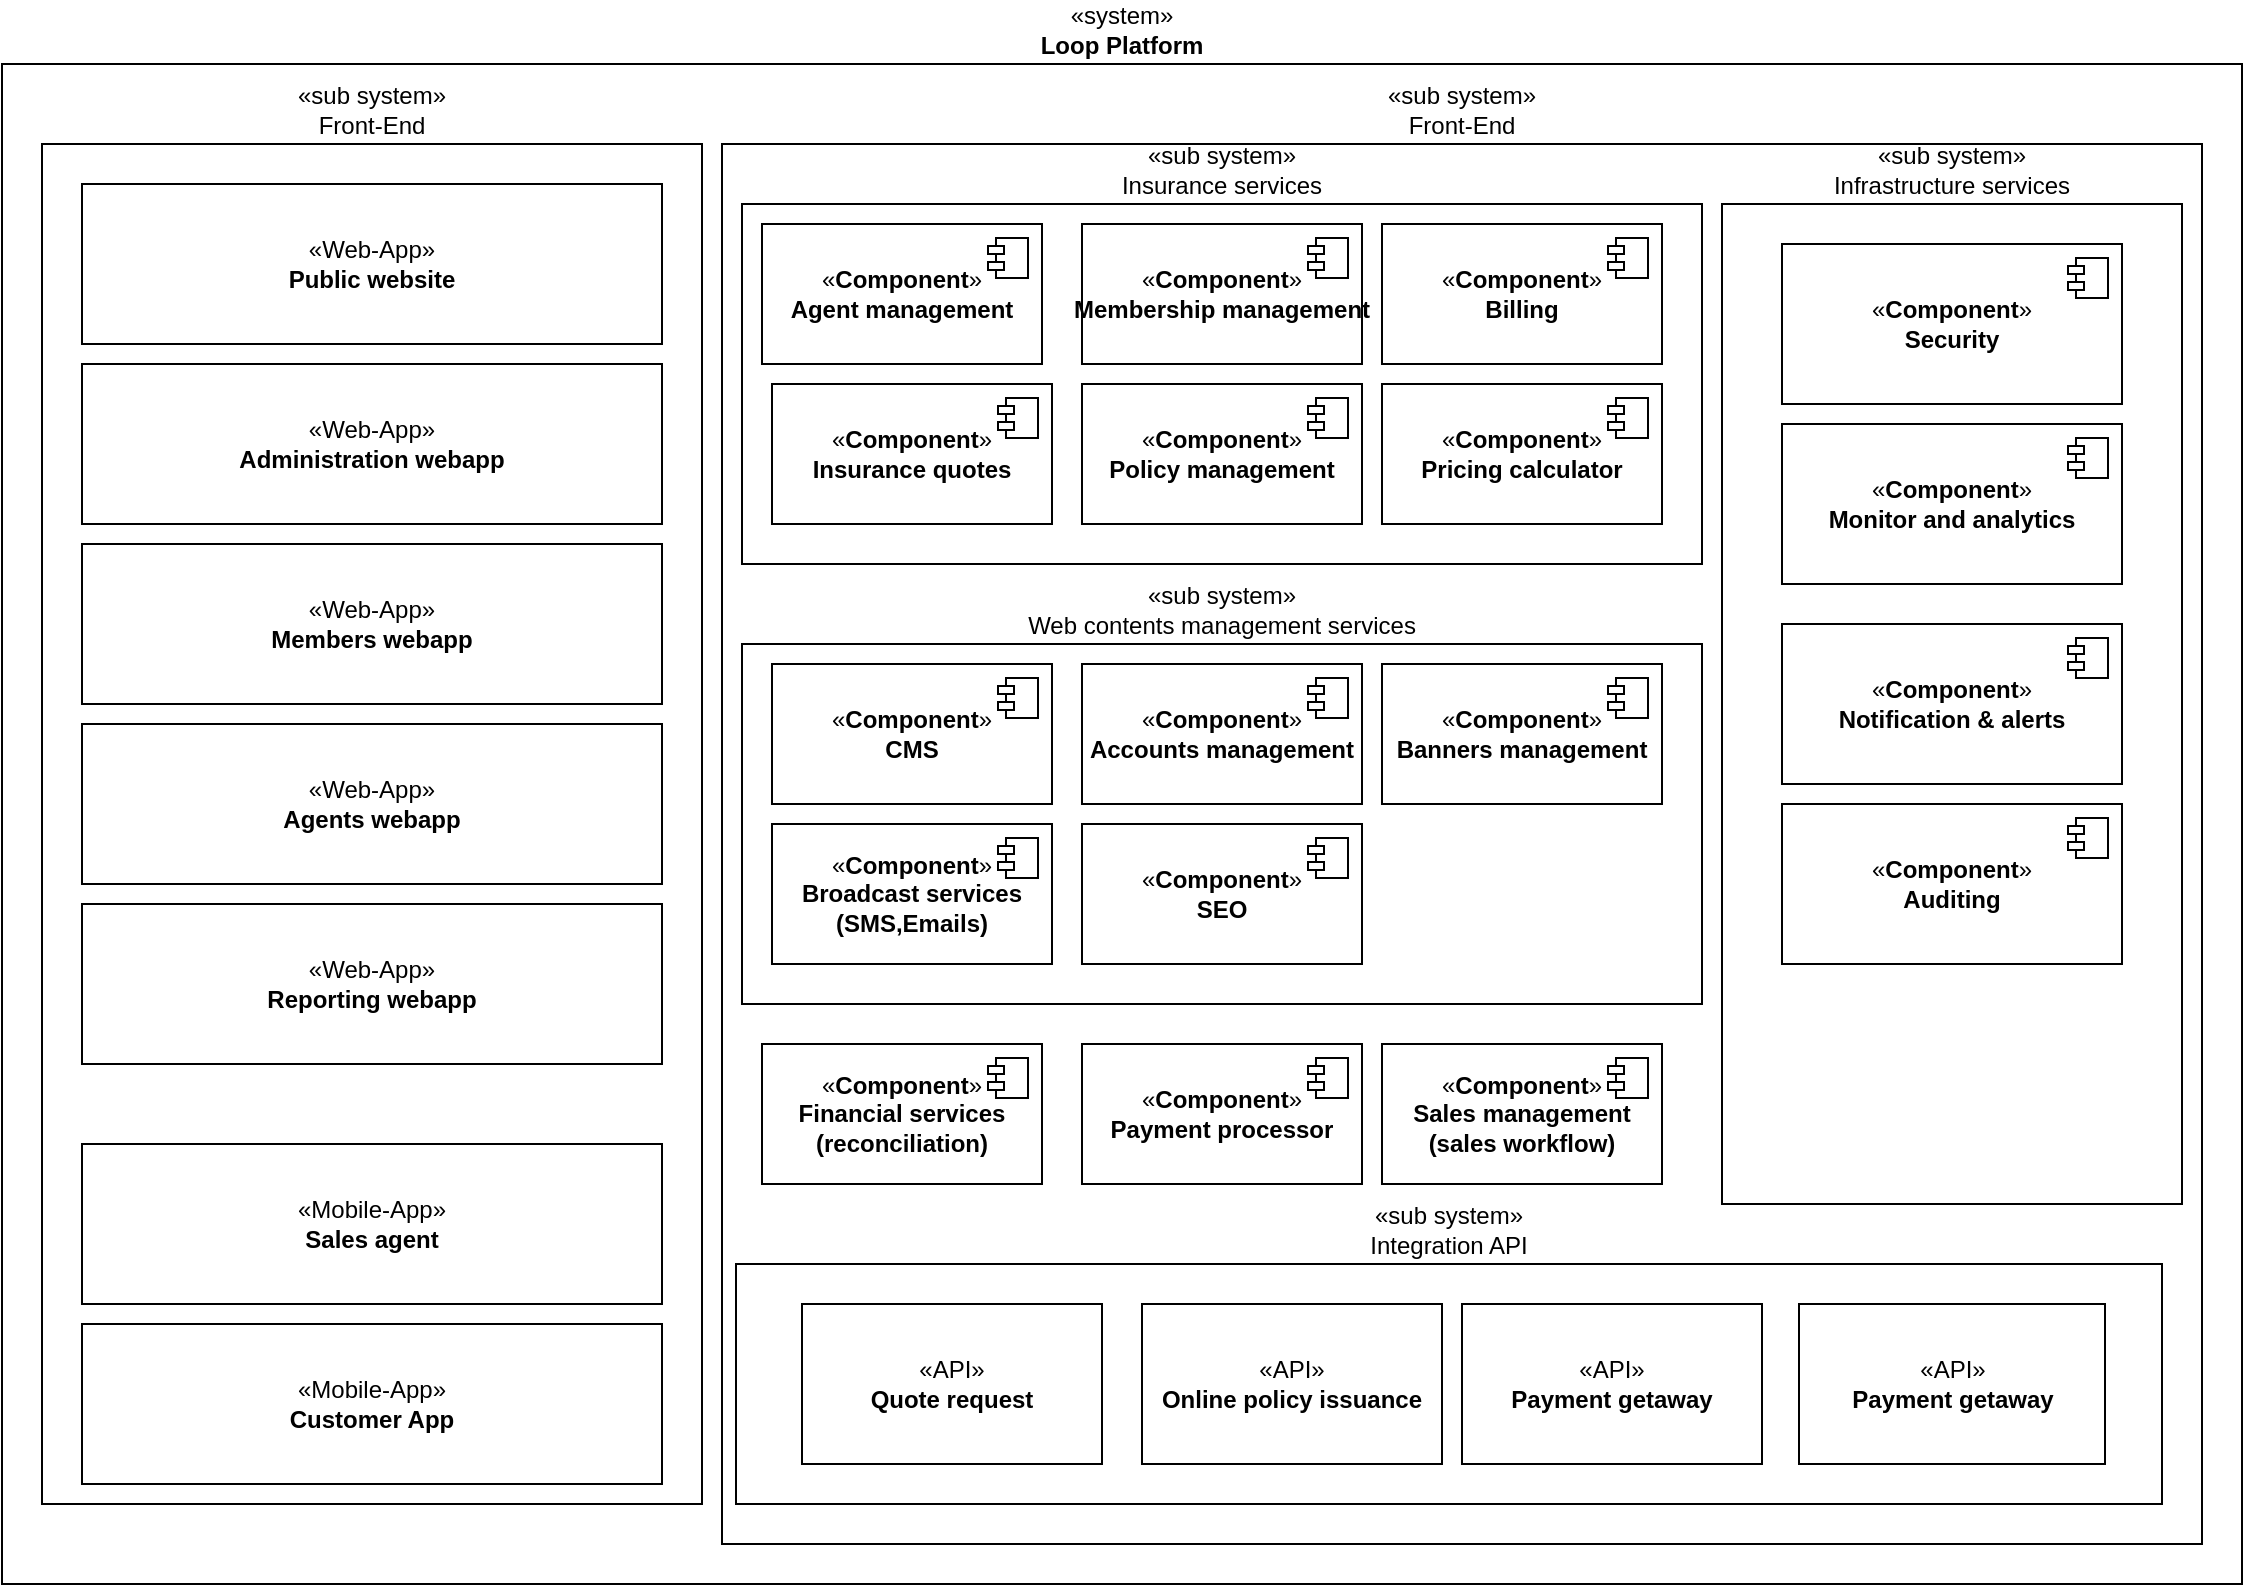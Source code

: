 <mxfile version="22.1.0" type="github">
  <diagram name="Page-1" id="wlGcVg42YUrY9pGvJpld">
    <mxGraphModel dx="2232" dy="2051" grid="1" gridSize="10" guides="1" tooltips="1" connect="1" arrows="1" fold="1" page="1" pageScale="1" pageWidth="827" pageHeight="1169" math="0" shadow="0">
      <root>
        <mxCell id="0" />
        <mxCell id="1" parent="0" />
        <mxCell id="sCf-_8V1j8Z7mfwjMRkq-7" value="«system»&lt;br&gt;&lt;b&gt;Loop Platform&lt;/b&gt;" style="html=1;whiteSpace=wrap;labelPosition=center;verticalLabelPosition=top;align=center;verticalAlign=bottom;" vertex="1" parent="1">
          <mxGeometry x="-20" width="1120" height="760" as="geometry" />
        </mxCell>
        <mxCell id="sCf-_8V1j8Z7mfwjMRkq-8" value="«sub system»&lt;br&gt;Front-End" style="html=1;whiteSpace=wrap;labelPosition=center;verticalLabelPosition=top;align=center;verticalAlign=bottom;" vertex="1" parent="1">
          <mxGeometry y="40" width="330" height="680" as="geometry" />
        </mxCell>
        <mxCell id="sCf-_8V1j8Z7mfwjMRkq-9" value="«sub system»&lt;br&gt;Front-End" style="html=1;whiteSpace=wrap;labelPosition=center;verticalLabelPosition=top;align=center;verticalAlign=bottom;" vertex="1" parent="1">
          <mxGeometry x="340" y="40" width="740" height="700" as="geometry" />
        </mxCell>
        <mxCell id="sCf-_8V1j8Z7mfwjMRkq-10" value="«Web-App»&lt;br&gt;&lt;b&gt;Public website&lt;/b&gt;" style="html=1;whiteSpace=wrap;" vertex="1" parent="1">
          <mxGeometry x="20" y="60" width="290" height="80" as="geometry" />
        </mxCell>
        <mxCell id="sCf-_8V1j8Z7mfwjMRkq-11" value="«Web-App»&lt;br&gt;&lt;b&gt;Administration webapp&lt;/b&gt;" style="html=1;whiteSpace=wrap;" vertex="1" parent="1">
          <mxGeometry x="20" y="150" width="290" height="80" as="geometry" />
        </mxCell>
        <mxCell id="sCf-_8V1j8Z7mfwjMRkq-12" value="«Web-App»&lt;br&gt;&lt;b&gt;Members webapp&lt;/b&gt;" style="html=1;whiteSpace=wrap;" vertex="1" parent="1">
          <mxGeometry x="20" y="240" width="290" height="80" as="geometry" />
        </mxCell>
        <mxCell id="sCf-_8V1j8Z7mfwjMRkq-13" value="«Web-App»&lt;br&gt;&lt;b&gt;Agents webapp&lt;/b&gt;" style="html=1;whiteSpace=wrap;" vertex="1" parent="1">
          <mxGeometry x="20" y="330" width="290" height="80" as="geometry" />
        </mxCell>
        <mxCell id="sCf-_8V1j8Z7mfwjMRkq-15" value="«Web-App»&lt;br&gt;&lt;b&gt;Reporting webapp&lt;/b&gt;" style="html=1;whiteSpace=wrap;" vertex="1" parent="1">
          <mxGeometry x="20" y="420" width="290" height="80" as="geometry" />
        </mxCell>
        <mxCell id="sCf-_8V1j8Z7mfwjMRkq-16" value="«Mobile-App»&lt;br&gt;&lt;b&gt;Sales agent&lt;/b&gt;" style="html=1;whiteSpace=wrap;" vertex="1" parent="1">
          <mxGeometry x="20" y="540" width="290" height="80" as="geometry" />
        </mxCell>
        <mxCell id="sCf-_8V1j8Z7mfwjMRkq-17" value="«Mobile-App»&lt;br&gt;&lt;b&gt;Customer App&lt;/b&gt;" style="html=1;whiteSpace=wrap;" vertex="1" parent="1">
          <mxGeometry x="20" y="630" width="290" height="80" as="geometry" />
        </mxCell>
        <mxCell id="sCf-_8V1j8Z7mfwjMRkq-19" value="«sub system»&lt;br&gt;Infrastructure services" style="html=1;whiteSpace=wrap;labelPosition=center;verticalLabelPosition=top;align=center;verticalAlign=bottom;" vertex="1" parent="1">
          <mxGeometry x="840" y="70" width="230" height="500" as="geometry" />
        </mxCell>
        <mxCell id="sCf-_8V1j8Z7mfwjMRkq-20" value="«sub system»&lt;br&gt;Insurance services" style="html=1;whiteSpace=wrap;labelPosition=center;verticalLabelPosition=top;align=center;verticalAlign=bottom;" vertex="1" parent="1">
          <mxGeometry x="350" y="70" width="480" height="180" as="geometry" />
        </mxCell>
        <mxCell id="sCf-_8V1j8Z7mfwjMRkq-21" value="«sub system»&lt;br&gt;Integration API" style="html=1;whiteSpace=wrap;labelPosition=center;verticalLabelPosition=top;align=center;verticalAlign=bottom;" vertex="1" parent="1">
          <mxGeometry x="347" y="600" width="713" height="120" as="geometry" />
        </mxCell>
        <mxCell id="sCf-_8V1j8Z7mfwjMRkq-22" value="«sub system»&lt;br&gt;Web contents management services" style="html=1;whiteSpace=wrap;labelPosition=center;verticalLabelPosition=top;align=center;verticalAlign=bottom;" vertex="1" parent="1">
          <mxGeometry x="350" y="290" width="480" height="180" as="geometry" />
        </mxCell>
        <mxCell id="sCf-_8V1j8Z7mfwjMRkq-25" value="«&lt;b style=&quot;border-color: var(--border-color);&quot;&gt;Component&lt;/b&gt;»&lt;br&gt;&lt;b&gt;Agent&amp;nbsp;&lt;/b&gt;&lt;b style=&quot;border-color: var(--border-color);&quot;&gt;management&lt;/b&gt;" style="html=1;dropTarget=0;whiteSpace=wrap;" vertex="1" parent="1">
          <mxGeometry x="360" y="80" width="140" height="70" as="geometry" />
        </mxCell>
        <mxCell id="sCf-_8V1j8Z7mfwjMRkq-26" value="" style="shape=module;jettyWidth=8;jettyHeight=4;" vertex="1" parent="sCf-_8V1j8Z7mfwjMRkq-25">
          <mxGeometry x="1" width="20" height="20" relative="1" as="geometry">
            <mxPoint x="-27" y="7" as="offset" />
          </mxGeometry>
        </mxCell>
        <mxCell id="sCf-_8V1j8Z7mfwjMRkq-27" value="«&lt;b style=&quot;border-color: var(--border-color);&quot;&gt;Component&lt;/b&gt;»&lt;br&gt;&lt;b&gt;Billing&lt;/b&gt;" style="html=1;dropTarget=0;whiteSpace=wrap;" vertex="1" parent="1">
          <mxGeometry x="670" y="80" width="140" height="70" as="geometry" />
        </mxCell>
        <mxCell id="sCf-_8V1j8Z7mfwjMRkq-28" value="" style="shape=module;jettyWidth=8;jettyHeight=4;" vertex="1" parent="sCf-_8V1j8Z7mfwjMRkq-27">
          <mxGeometry x="1" width="20" height="20" relative="1" as="geometry">
            <mxPoint x="-27" y="7" as="offset" />
          </mxGeometry>
        </mxCell>
        <mxCell id="sCf-_8V1j8Z7mfwjMRkq-29" value="«&lt;b style=&quot;border-color: var(--border-color);&quot;&gt;Component&lt;/b&gt;»&lt;br&gt;&lt;b&gt;Membership&amp;nbsp;&lt;/b&gt;&lt;b style=&quot;border-color: var(--border-color);&quot;&gt;management&lt;/b&gt;" style="html=1;dropTarget=0;whiteSpace=wrap;" vertex="1" parent="1">
          <mxGeometry x="520" y="80" width="140" height="70" as="geometry" />
        </mxCell>
        <mxCell id="sCf-_8V1j8Z7mfwjMRkq-30" value="" style="shape=module;jettyWidth=8;jettyHeight=4;" vertex="1" parent="sCf-_8V1j8Z7mfwjMRkq-29">
          <mxGeometry x="1" width="20" height="20" relative="1" as="geometry">
            <mxPoint x="-27" y="7" as="offset" />
          </mxGeometry>
        </mxCell>
        <mxCell id="sCf-_8V1j8Z7mfwjMRkq-33" value="«&lt;b style=&quot;border-color: var(--border-color);&quot;&gt;Component&lt;/b&gt;»&lt;br&gt;&lt;b&gt;Insurance quotes&lt;/b&gt;" style="html=1;dropTarget=0;whiteSpace=wrap;" vertex="1" parent="1">
          <mxGeometry x="365" y="160" width="140" height="70" as="geometry" />
        </mxCell>
        <mxCell id="sCf-_8V1j8Z7mfwjMRkq-34" value="" style="shape=module;jettyWidth=8;jettyHeight=4;" vertex="1" parent="sCf-_8V1j8Z7mfwjMRkq-33">
          <mxGeometry x="1" width="20" height="20" relative="1" as="geometry">
            <mxPoint x="-27" y="7" as="offset" />
          </mxGeometry>
        </mxCell>
        <mxCell id="sCf-_8V1j8Z7mfwjMRkq-35" value="«&lt;b style=&quot;border-color: var(--border-color);&quot;&gt;Component&lt;/b&gt;»&lt;br&gt;&lt;b&gt;Policy&amp;nbsp;&lt;/b&gt;&lt;b style=&quot;border-color: var(--border-color);&quot;&gt;management&lt;/b&gt;" style="html=1;dropTarget=0;whiteSpace=wrap;" vertex="1" parent="1">
          <mxGeometry x="520" y="160" width="140" height="70" as="geometry" />
        </mxCell>
        <mxCell id="sCf-_8V1j8Z7mfwjMRkq-36" value="" style="shape=module;jettyWidth=8;jettyHeight=4;" vertex="1" parent="sCf-_8V1j8Z7mfwjMRkq-35">
          <mxGeometry x="1" width="20" height="20" relative="1" as="geometry">
            <mxPoint x="-27" y="7" as="offset" />
          </mxGeometry>
        </mxCell>
        <mxCell id="sCf-_8V1j8Z7mfwjMRkq-37" value="«&lt;b style=&quot;border-color: var(--border-color);&quot;&gt;Component&lt;/b&gt;»&lt;br&gt;&lt;b&gt;Pricing calculator&lt;/b&gt;" style="html=1;dropTarget=0;whiteSpace=wrap;" vertex="1" parent="1">
          <mxGeometry x="670" y="160" width="140" height="70" as="geometry" />
        </mxCell>
        <mxCell id="sCf-_8V1j8Z7mfwjMRkq-38" value="" style="shape=module;jettyWidth=8;jettyHeight=4;" vertex="1" parent="sCf-_8V1j8Z7mfwjMRkq-37">
          <mxGeometry x="1" width="20" height="20" relative="1" as="geometry">
            <mxPoint x="-27" y="7" as="offset" />
          </mxGeometry>
        </mxCell>
        <mxCell id="sCf-_8V1j8Z7mfwjMRkq-39" value="«&lt;b style=&quot;border-color: var(--border-color);&quot;&gt;Component&lt;/b&gt;»&lt;br&gt;&lt;b&gt;Security&lt;/b&gt;" style="html=1;dropTarget=0;whiteSpace=wrap;" vertex="1" parent="1">
          <mxGeometry x="870" y="90" width="170" height="80" as="geometry" />
        </mxCell>
        <mxCell id="sCf-_8V1j8Z7mfwjMRkq-40" value="" style="shape=module;jettyWidth=8;jettyHeight=4;" vertex="1" parent="sCf-_8V1j8Z7mfwjMRkq-39">
          <mxGeometry x="1" width="20" height="20" relative="1" as="geometry">
            <mxPoint x="-27" y="7" as="offset" />
          </mxGeometry>
        </mxCell>
        <mxCell id="sCf-_8V1j8Z7mfwjMRkq-41" value="«&lt;b style=&quot;border-color: var(--border-color);&quot;&gt;Component&lt;/b&gt;»&lt;br&gt;&lt;b&gt;Auditing&lt;/b&gt;" style="html=1;dropTarget=0;whiteSpace=wrap;" vertex="1" parent="1">
          <mxGeometry x="870" y="370" width="170" height="80" as="geometry" />
        </mxCell>
        <mxCell id="sCf-_8V1j8Z7mfwjMRkq-42" value="" style="shape=module;jettyWidth=8;jettyHeight=4;" vertex="1" parent="sCf-_8V1j8Z7mfwjMRkq-41">
          <mxGeometry x="1" width="20" height="20" relative="1" as="geometry">
            <mxPoint x="-27" y="7" as="offset" />
          </mxGeometry>
        </mxCell>
        <mxCell id="sCf-_8V1j8Z7mfwjMRkq-43" value="«&lt;b style=&quot;border-color: var(--border-color);&quot;&gt;Component&lt;/b&gt;»&lt;br&gt;&lt;b&gt;Notification &amp;amp; alerts&lt;/b&gt;" style="html=1;dropTarget=0;whiteSpace=wrap;" vertex="1" parent="1">
          <mxGeometry x="870" y="280" width="170" height="80" as="geometry" />
        </mxCell>
        <mxCell id="sCf-_8V1j8Z7mfwjMRkq-44" value="" style="shape=module;jettyWidth=8;jettyHeight=4;" vertex="1" parent="sCf-_8V1j8Z7mfwjMRkq-43">
          <mxGeometry x="1" width="20" height="20" relative="1" as="geometry">
            <mxPoint x="-27" y="7" as="offset" />
          </mxGeometry>
        </mxCell>
        <mxCell id="sCf-_8V1j8Z7mfwjMRkq-45" value="«&lt;b style=&quot;border-color: var(--border-color);&quot;&gt;Component&lt;/b&gt;»&lt;br&gt;&lt;b&gt;Monitor and analytics&lt;/b&gt;" style="html=1;dropTarget=0;whiteSpace=wrap;" vertex="1" parent="1">
          <mxGeometry x="870" y="180" width="170" height="80" as="geometry" />
        </mxCell>
        <mxCell id="sCf-_8V1j8Z7mfwjMRkq-46" value="" style="shape=module;jettyWidth=8;jettyHeight=4;" vertex="1" parent="sCf-_8V1j8Z7mfwjMRkq-45">
          <mxGeometry x="1" width="20" height="20" relative="1" as="geometry">
            <mxPoint x="-27" y="7" as="offset" />
          </mxGeometry>
        </mxCell>
        <mxCell id="sCf-_8V1j8Z7mfwjMRkq-47" value="«&lt;b style=&quot;border-color: var(--border-color);&quot;&gt;Component&lt;/b&gt;»&lt;br&gt;&lt;b&gt;CMS&lt;/b&gt;" style="html=1;dropTarget=0;whiteSpace=wrap;" vertex="1" parent="1">
          <mxGeometry x="365" y="300" width="140" height="70" as="geometry" />
        </mxCell>
        <mxCell id="sCf-_8V1j8Z7mfwjMRkq-48" value="" style="shape=module;jettyWidth=8;jettyHeight=4;" vertex="1" parent="sCf-_8V1j8Z7mfwjMRkq-47">
          <mxGeometry x="1" width="20" height="20" relative="1" as="geometry">
            <mxPoint x="-27" y="7" as="offset" />
          </mxGeometry>
        </mxCell>
        <mxCell id="sCf-_8V1j8Z7mfwjMRkq-51" value="«&lt;b style=&quot;border-color: var(--border-color);&quot;&gt;Component&lt;/b&gt;»&lt;br&gt;&lt;b&gt;Accounts&amp;nbsp;&lt;/b&gt;&lt;b style=&quot;border-color: var(--border-color);&quot;&gt;management&lt;/b&gt;" style="html=1;dropTarget=0;whiteSpace=wrap;" vertex="1" parent="1">
          <mxGeometry x="520" y="300" width="140" height="70" as="geometry" />
        </mxCell>
        <mxCell id="sCf-_8V1j8Z7mfwjMRkq-52" value="" style="shape=module;jettyWidth=8;jettyHeight=4;" vertex="1" parent="sCf-_8V1j8Z7mfwjMRkq-51">
          <mxGeometry x="1" width="20" height="20" relative="1" as="geometry">
            <mxPoint x="-27" y="7" as="offset" />
          </mxGeometry>
        </mxCell>
        <mxCell id="sCf-_8V1j8Z7mfwjMRkq-53" value="«&lt;b style=&quot;border-color: var(--border-color);&quot;&gt;Component&lt;/b&gt;»&lt;br&gt;&lt;b&gt;SEO&lt;/b&gt;" style="html=1;dropTarget=0;whiteSpace=wrap;" vertex="1" parent="1">
          <mxGeometry x="520" y="380" width="140" height="70" as="geometry" />
        </mxCell>
        <mxCell id="sCf-_8V1j8Z7mfwjMRkq-54" value="" style="shape=module;jettyWidth=8;jettyHeight=4;" vertex="1" parent="sCf-_8V1j8Z7mfwjMRkq-53">
          <mxGeometry x="1" width="20" height="20" relative="1" as="geometry">
            <mxPoint x="-27" y="7" as="offset" />
          </mxGeometry>
        </mxCell>
        <mxCell id="sCf-_8V1j8Z7mfwjMRkq-55" value="«&lt;b style=&quot;border-color: var(--border-color);&quot;&gt;Component&lt;/b&gt;»&lt;br&gt;&lt;b&gt;Broadcast services&lt;br&gt;(SMS,Emails)&lt;br&gt;&lt;/b&gt;" style="html=1;dropTarget=0;whiteSpace=wrap;" vertex="1" parent="1">
          <mxGeometry x="365" y="380" width="140" height="70" as="geometry" />
        </mxCell>
        <mxCell id="sCf-_8V1j8Z7mfwjMRkq-56" value="" style="shape=module;jettyWidth=8;jettyHeight=4;" vertex="1" parent="sCf-_8V1j8Z7mfwjMRkq-55">
          <mxGeometry x="1" width="20" height="20" relative="1" as="geometry">
            <mxPoint x="-27" y="7" as="offset" />
          </mxGeometry>
        </mxCell>
        <mxCell id="sCf-_8V1j8Z7mfwjMRkq-59" value="«&lt;b style=&quot;border-color: var(--border-color);&quot;&gt;Component&lt;/b&gt;»&lt;br&gt;&lt;b&gt;Banners&amp;nbsp;management&lt;/b&gt;" style="html=1;dropTarget=0;whiteSpace=wrap;" vertex="1" parent="1">
          <mxGeometry x="670" y="300" width="140" height="70" as="geometry" />
        </mxCell>
        <mxCell id="sCf-_8V1j8Z7mfwjMRkq-60" value="" style="shape=module;jettyWidth=8;jettyHeight=4;" vertex="1" parent="sCf-_8V1j8Z7mfwjMRkq-59">
          <mxGeometry x="1" width="20" height="20" relative="1" as="geometry">
            <mxPoint x="-27" y="7" as="offset" />
          </mxGeometry>
        </mxCell>
        <mxCell id="sCf-_8V1j8Z7mfwjMRkq-61" value="«&lt;b style=&quot;border-color: var(--border-color);&quot;&gt;Component&lt;/b&gt;»&lt;br&gt;&lt;b&gt;Financial services&lt;/b&gt;&lt;br&gt;&lt;b&gt;(reconciliation)&lt;/b&gt;" style="html=1;dropTarget=0;whiteSpace=wrap;" vertex="1" parent="1">
          <mxGeometry x="360" y="490" width="140" height="70" as="geometry" />
        </mxCell>
        <mxCell id="sCf-_8V1j8Z7mfwjMRkq-62" value="" style="shape=module;jettyWidth=8;jettyHeight=4;" vertex="1" parent="sCf-_8V1j8Z7mfwjMRkq-61">
          <mxGeometry x="1" width="20" height="20" relative="1" as="geometry">
            <mxPoint x="-27" y="7" as="offset" />
          </mxGeometry>
        </mxCell>
        <mxCell id="sCf-_8V1j8Z7mfwjMRkq-63" value="«&lt;b style=&quot;border-color: var(--border-color);&quot;&gt;Component&lt;/b&gt;»&lt;br&gt;&lt;b&gt;Payment processor&lt;/b&gt;" style="html=1;dropTarget=0;whiteSpace=wrap;" vertex="1" parent="1">
          <mxGeometry x="520" y="490" width="140" height="70" as="geometry" />
        </mxCell>
        <mxCell id="sCf-_8V1j8Z7mfwjMRkq-64" value="" style="shape=module;jettyWidth=8;jettyHeight=4;" vertex="1" parent="sCf-_8V1j8Z7mfwjMRkq-63">
          <mxGeometry x="1" width="20" height="20" relative="1" as="geometry">
            <mxPoint x="-27" y="7" as="offset" />
          </mxGeometry>
        </mxCell>
        <mxCell id="sCf-_8V1j8Z7mfwjMRkq-65" value="«&lt;b style=&quot;border-color: var(--border-color);&quot;&gt;Component&lt;/b&gt;»&lt;br&gt;&lt;b&gt;Sales&amp;nbsp;&lt;/b&gt;&lt;b style=&quot;border-color: var(--border-color);&quot;&gt;management&lt;br&gt;(sales workflow)&lt;br&gt;&lt;/b&gt;" style="html=1;dropTarget=0;whiteSpace=wrap;" vertex="1" parent="1">
          <mxGeometry x="670" y="490" width="140" height="70" as="geometry" />
        </mxCell>
        <mxCell id="sCf-_8V1j8Z7mfwjMRkq-66" value="" style="shape=module;jettyWidth=8;jettyHeight=4;" vertex="1" parent="sCf-_8V1j8Z7mfwjMRkq-65">
          <mxGeometry x="1" width="20" height="20" relative="1" as="geometry">
            <mxPoint x="-27" y="7" as="offset" />
          </mxGeometry>
        </mxCell>
        <mxCell id="sCf-_8V1j8Z7mfwjMRkq-67" value="«API»&lt;br&gt;&lt;b&gt;Quote request&lt;/b&gt;" style="html=1;whiteSpace=wrap;" vertex="1" parent="1">
          <mxGeometry x="380" y="620" width="150" height="80" as="geometry" />
        </mxCell>
        <mxCell id="sCf-_8V1j8Z7mfwjMRkq-68" value="«API»&lt;br&gt;&lt;b&gt;Online policy issuance&lt;/b&gt;" style="html=1;whiteSpace=wrap;" vertex="1" parent="1">
          <mxGeometry x="550" y="620" width="150" height="80" as="geometry" />
        </mxCell>
        <mxCell id="sCf-_8V1j8Z7mfwjMRkq-69" value="«API»&lt;br&gt;&lt;b&gt;Payment&amp;nbsp;getaway&lt;/b&gt;" style="html=1;whiteSpace=wrap;" vertex="1" parent="1">
          <mxGeometry x="710" y="620" width="150" height="80" as="geometry" />
        </mxCell>
        <mxCell id="sCf-_8V1j8Z7mfwjMRkq-70" value="«API»&lt;br&gt;&lt;b&gt;Payment&amp;nbsp;getaway&lt;/b&gt;" style="html=1;whiteSpace=wrap;" vertex="1" parent="1">
          <mxGeometry x="878.5" y="620" width="153" height="80" as="geometry" />
        </mxCell>
      </root>
    </mxGraphModel>
  </diagram>
</mxfile>
